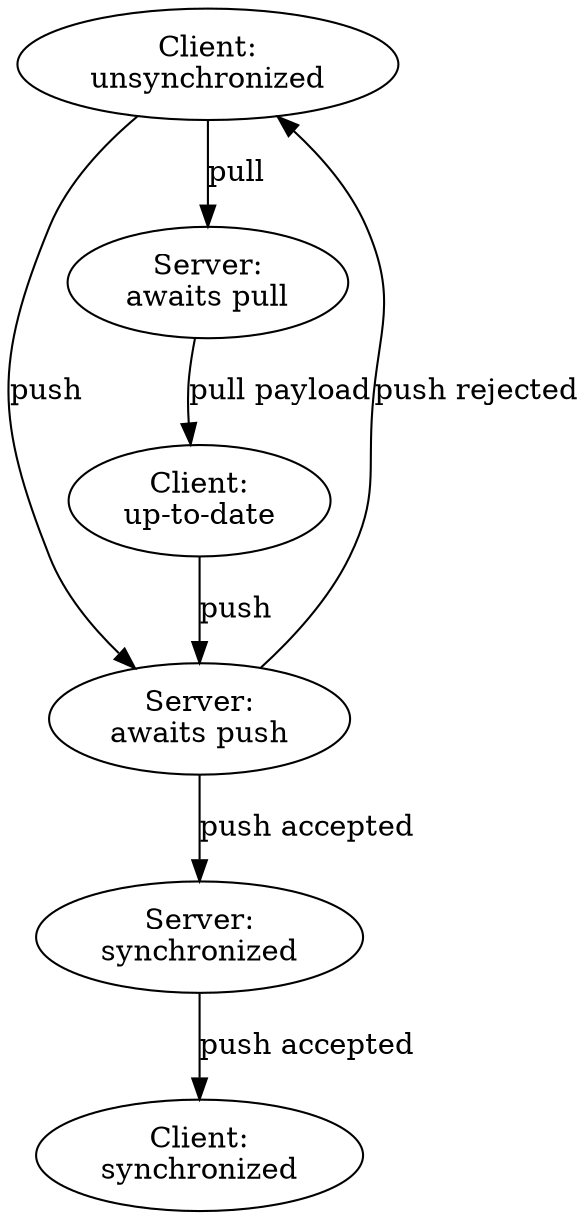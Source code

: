 strict digraph diagram {
   n0 [label="Client:\nunsynchronized"];
   n1 [label="Server:\nawaits push"];
   n2 [label="Server:\nawaits pull"];
   n3 [label="Client:\nup-to-date"];
   n4 [label="Client:\nsynchronized"];
   n5 [label="Server:\nsynchronized"];
   edge [label="push"];
   n0 -> n1;
   edge [label="push rejected"];
   n1 -> n0;
   edge [label="pull"];
   n0 -> n2;
   edge [label="pull payload"];
   n2 -> n3;
   edge [label="push"];
   n3 -> n1;
   edge [label="push accepted"];
   n1 -> n5 -> n4;
}
